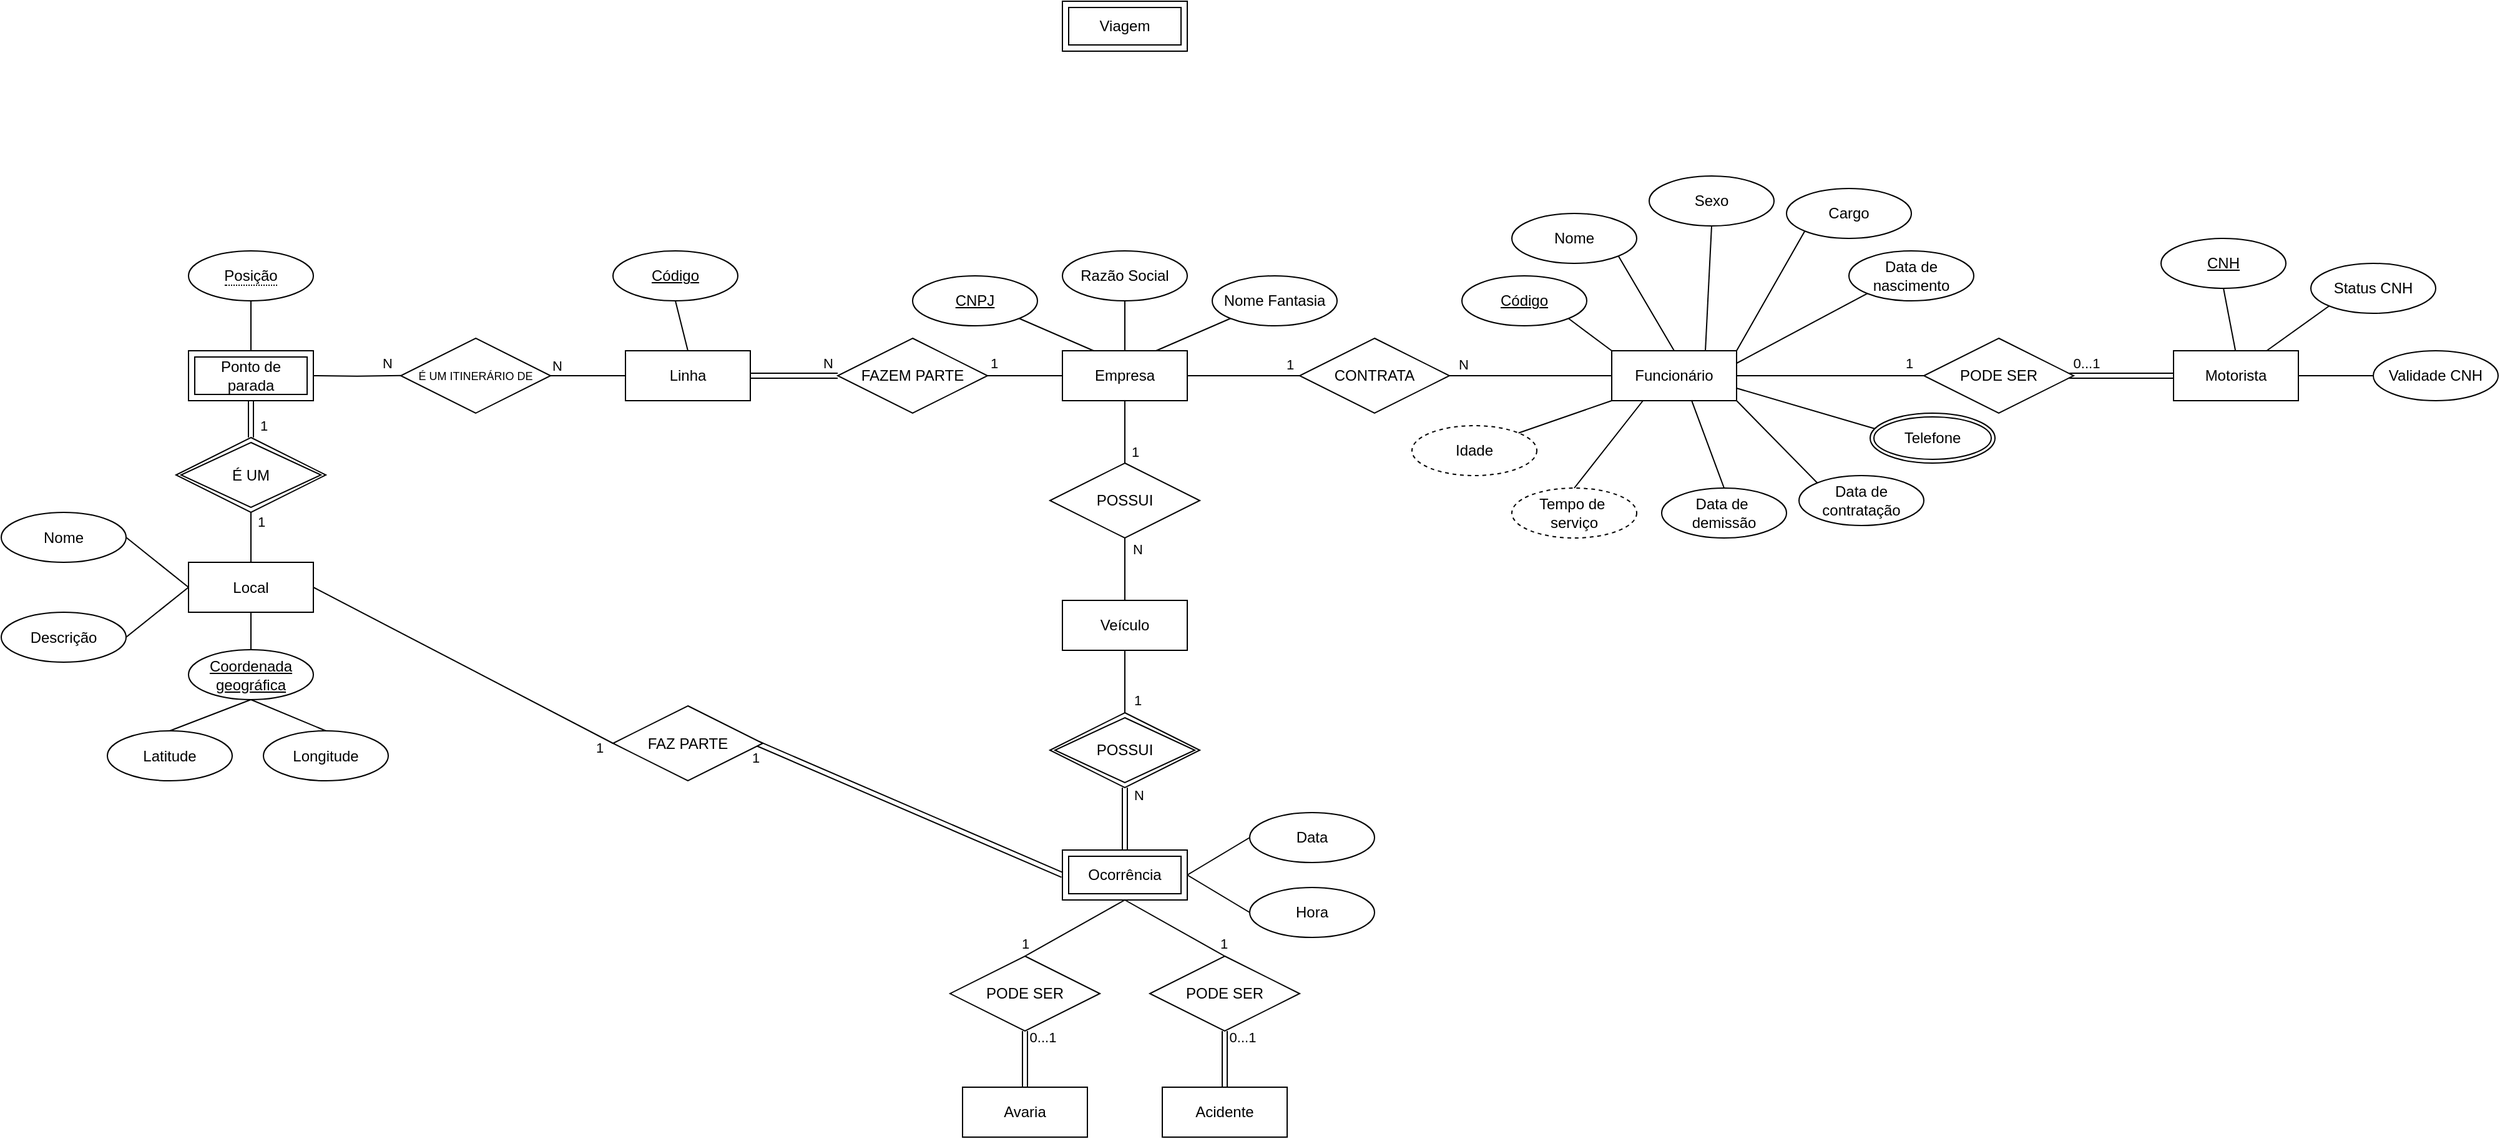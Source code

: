 <mxfile version="28.2.7">
  <diagram name="Página-1" id="z-ejrKA-Ldqi5EkzMe7N">
    <mxGraphModel dx="2123" dy="1864" grid="1" gridSize="10" guides="1" tooltips="1" connect="1" arrows="1" fold="1" page="1" pageScale="1" pageWidth="827" pageHeight="1169" math="0" shadow="0">
      <root>
        <mxCell id="0" />
        <mxCell id="1" parent="0" />
        <mxCell id="V5Fr79l8Gq5V4lvlE3Y7-20" style="rounded=0;orthogonalLoop=1;jettySize=auto;html=1;exitX=0.25;exitY=0;exitDx=0;exitDy=0;entryX=1;entryY=1;entryDx=0;entryDy=0;endArrow=none;endFill=0;" parent="1" source="V5Fr79l8Gq5V4lvlE3Y7-1" target="V5Fr79l8Gq5V4lvlE3Y7-17" edge="1">
          <mxGeometry relative="1" as="geometry" />
        </mxCell>
        <mxCell id="V5Fr79l8Gq5V4lvlE3Y7-21" style="edgeStyle=orthogonalEdgeStyle;rounded=0;orthogonalLoop=1;jettySize=auto;html=1;exitX=0.5;exitY=0;exitDx=0;exitDy=0;entryX=0.5;entryY=1;entryDx=0;entryDy=0;endArrow=none;endFill=0;" parent="1" source="V5Fr79l8Gq5V4lvlE3Y7-1" target="V5Fr79l8Gq5V4lvlE3Y7-18" edge="1">
          <mxGeometry relative="1" as="geometry" />
        </mxCell>
        <mxCell id="V5Fr79l8Gq5V4lvlE3Y7-22" style="rounded=0;orthogonalLoop=1;jettySize=auto;html=1;exitX=0.75;exitY=0;exitDx=0;exitDy=0;entryX=0;entryY=1;entryDx=0;entryDy=0;endArrow=none;endFill=0;" parent="1" source="V5Fr79l8Gq5V4lvlE3Y7-1" target="V5Fr79l8Gq5V4lvlE3Y7-19" edge="1">
          <mxGeometry relative="1" as="geometry" />
        </mxCell>
        <mxCell id="V5Fr79l8Gq5V4lvlE3Y7-66" style="edgeStyle=orthogonalEdgeStyle;rounded=0;orthogonalLoop=1;jettySize=auto;html=1;exitX=0.5;exitY=1;exitDx=0;exitDy=0;entryX=0.5;entryY=0;entryDx=0;entryDy=0;endArrow=none;endFill=0;" parent="1" source="V5Fr79l8Gq5V4lvlE3Y7-1" target="V5Fr79l8Gq5V4lvlE3Y7-65" edge="1">
          <mxGeometry relative="1" as="geometry" />
        </mxCell>
        <mxCell id="V5Fr79l8Gq5V4lvlE3Y7-68" value="1" style="edgeLabel;html=1;align=center;verticalAlign=middle;resizable=0;points=[];" parent="V5Fr79l8Gq5V4lvlE3Y7-66" vertex="1" connectable="0">
          <mxGeometry x="0.693" relative="1" as="geometry">
            <mxPoint x="8" y="-2" as="offset" />
          </mxGeometry>
        </mxCell>
        <mxCell id="V5Fr79l8Gq5V4lvlE3Y7-1" value="Empresa" style="whiteSpace=wrap;html=1;align=center;" parent="1" vertex="1">
          <mxGeometry x="180" y="100" width="100" height="40" as="geometry" />
        </mxCell>
        <mxCell id="V5Fr79l8Gq5V4lvlE3Y7-41" style="rounded=0;orthogonalLoop=1;jettySize=auto;html=1;exitX=0;exitY=0;exitDx=0;exitDy=0;entryX=1;entryY=1;entryDx=0;entryDy=0;endArrow=none;endFill=0;" parent="1" source="V5Fr79l8Gq5V4lvlE3Y7-2" target="V5Fr79l8Gq5V4lvlE3Y7-31" edge="1">
          <mxGeometry relative="1" as="geometry" />
        </mxCell>
        <mxCell id="V5Fr79l8Gq5V4lvlE3Y7-52" style="edgeStyle=orthogonalEdgeStyle;rounded=0;orthogonalLoop=1;jettySize=auto;html=1;exitX=1;exitY=0.5;exitDx=0;exitDy=0;entryX=0;entryY=0.5;entryDx=0;entryDy=0;endArrow=none;endFill=0;" parent="1" source="V5Fr79l8Gq5V4lvlE3Y7-2" target="V5Fr79l8Gq5V4lvlE3Y7-116" edge="1">
          <mxGeometry relative="1" as="geometry">
            <mxPoint x="866.6" y="120" as="targetPoint" />
            <Array as="points" />
          </mxGeometry>
        </mxCell>
        <mxCell id="V5Fr79l8Gq5V4lvlE3Y7-55" value="1" style="edgeLabel;html=1;align=center;verticalAlign=middle;resizable=0;points=[];" parent="V5Fr79l8Gq5V4lvlE3Y7-52" vertex="1" connectable="0">
          <mxGeometry x="0.76" y="-1" relative="1" as="geometry">
            <mxPoint x="6" y="-11" as="offset" />
          </mxGeometry>
        </mxCell>
        <mxCell id="V5Fr79l8Gq5V4lvlE3Y7-64" style="rounded=0;orthogonalLoop=1;jettySize=auto;html=1;exitX=1;exitY=0.75;exitDx=0;exitDy=0;entryX=0.035;entryY=0.309;entryDx=0;entryDy=0;endArrow=none;endFill=0;entryPerimeter=0;" parent="1" source="V5Fr79l8Gq5V4lvlE3Y7-2" target="V5Fr79l8Gq5V4lvlE3Y7-63" edge="1">
          <mxGeometry relative="1" as="geometry" />
        </mxCell>
        <mxCell id="V5Fr79l8Gq5V4lvlE3Y7-2" value="Funcionário" style="whiteSpace=wrap;html=1;align=center;" parent="1" vertex="1">
          <mxGeometry x="620" y="100" width="100" height="40" as="geometry" />
        </mxCell>
        <mxCell id="V5Fr79l8Gq5V4lvlE3Y7-3" value="Veículo" style="whiteSpace=wrap;html=1;align=center;" parent="1" vertex="1">
          <mxGeometry x="180" y="300" width="100" height="40" as="geometry" />
        </mxCell>
        <mxCell id="V5Fr79l8Gq5V4lvlE3Y7-4" value="Linha" style="whiteSpace=wrap;html=1;align=center;" parent="1" vertex="1">
          <mxGeometry x="-170" y="100" width="100" height="40" as="geometry" />
        </mxCell>
        <mxCell id="V5Fr79l8Gq5V4lvlE3Y7-5" value="Avaria" style="whiteSpace=wrap;html=1;align=center;" parent="1" vertex="1">
          <mxGeometry x="100" y="690" width="100" height="40" as="geometry" />
        </mxCell>
        <mxCell id="V5Fr79l8Gq5V4lvlE3Y7-112" style="rounded=0;orthogonalLoop=1;jettySize=auto;html=1;entryX=0.5;entryY=0;entryDx=0;entryDy=0;endArrow=none;endFill=0;exitX=0.5;exitY=1;exitDx=0;exitDy=0;" parent="1" source="z0Y2EbSfUYAgFqCNGjC1-13" target="V5Fr79l8Gq5V4lvlE3Y7-110" edge="1">
          <mxGeometry relative="1" as="geometry">
            <mxPoint x="-525" y="394.5" as="sourcePoint" />
          </mxGeometry>
        </mxCell>
        <mxCell id="z0Y2EbSfUYAgFqCNGjC1-18" style="rounded=0;orthogonalLoop=1;jettySize=auto;html=1;exitX=1;exitY=0.5;exitDx=0;exitDy=0;entryX=0;entryY=0.5;entryDx=0;entryDy=0;endArrow=none;endFill=0;" edge="1" parent="1" source="V5Fr79l8Gq5V4lvlE3Y7-8" target="z0Y2EbSfUYAgFqCNGjC1-17">
          <mxGeometry relative="1" as="geometry" />
        </mxCell>
        <mxCell id="z0Y2EbSfUYAgFqCNGjC1-20" value="1" style="edgeLabel;html=1;align=center;verticalAlign=middle;resizable=0;points=[];" vertex="1" connectable="0" parent="z0Y2EbSfUYAgFqCNGjC1-18">
          <mxGeometry x="0.925" relative="1" as="geometry">
            <mxPoint x="-2" y="8" as="offset" />
          </mxGeometry>
        </mxCell>
        <mxCell id="z0Y2EbSfUYAgFqCNGjC1-27" style="rounded=0;orthogonalLoop=1;jettySize=auto;html=1;exitX=0;exitY=0.5;exitDx=0;exitDy=0;entryX=1;entryY=0.5;entryDx=0;entryDy=0;endArrow=none;endFill=0;" edge="1" parent="1" source="V5Fr79l8Gq5V4lvlE3Y7-8" target="z0Y2EbSfUYAgFqCNGjC1-26">
          <mxGeometry relative="1" as="geometry" />
        </mxCell>
        <mxCell id="z0Y2EbSfUYAgFqCNGjC1-29" style="rounded=0;orthogonalLoop=1;jettySize=auto;html=1;exitX=0;exitY=0.5;exitDx=0;exitDy=0;entryX=1;entryY=0.5;entryDx=0;entryDy=0;endArrow=none;endFill=0;" edge="1" parent="1" source="V5Fr79l8Gq5V4lvlE3Y7-8" target="z0Y2EbSfUYAgFqCNGjC1-28">
          <mxGeometry relative="1" as="geometry" />
        </mxCell>
        <mxCell id="V5Fr79l8Gq5V4lvlE3Y7-8" value="Local" style="whiteSpace=wrap;html=1;align=center;" parent="1" vertex="1">
          <mxGeometry x="-520" y="269.5" width="100" height="40" as="geometry" />
        </mxCell>
        <mxCell id="V5Fr79l8Gq5V4lvlE3Y7-11" value="Viagem" style="shape=ext;margin=3;double=1;whiteSpace=wrap;html=1;align=center;" parent="1" vertex="1">
          <mxGeometry x="180" y="-180" width="100" height="40" as="geometry" />
        </mxCell>
        <mxCell id="z0Y2EbSfUYAgFqCNGjC1-5" style="rounded=0;orthogonalLoop=1;jettySize=auto;html=1;exitX=0.5;exitY=1;exitDx=0;exitDy=0;entryX=0.5;entryY=0;entryDx=0;entryDy=0;endArrow=none;endFill=0;" edge="1" parent="1" source="V5Fr79l8Gq5V4lvlE3Y7-13" target="z0Y2EbSfUYAgFqCNGjC1-3">
          <mxGeometry relative="1" as="geometry" />
        </mxCell>
        <mxCell id="z0Y2EbSfUYAgFqCNGjC1-19" style="rounded=0;orthogonalLoop=1;jettySize=auto;html=1;exitX=0;exitY=0.5;exitDx=0;exitDy=0;endArrow=none;endFill=0;shape=link;entryX=0.967;entryY=0.505;entryDx=0;entryDy=0;entryPerimeter=0;" edge="1" parent="1" source="V5Fr79l8Gq5V4lvlE3Y7-13" target="z0Y2EbSfUYAgFqCNGjC1-17">
          <mxGeometry relative="1" as="geometry" />
        </mxCell>
        <mxCell id="z0Y2EbSfUYAgFqCNGjC1-21" value="1" style="edgeLabel;html=1;align=center;verticalAlign=middle;resizable=0;points=[];" vertex="1" connectable="0" parent="z0Y2EbSfUYAgFqCNGjC1-19">
          <mxGeometry x="0.882" relative="1" as="geometry">
            <mxPoint x="-17" y="5" as="offset" />
          </mxGeometry>
        </mxCell>
        <mxCell id="z0Y2EbSfUYAgFqCNGjC1-24" style="rounded=0;orthogonalLoop=1;jettySize=auto;html=1;exitX=1;exitY=0.5;exitDx=0;exitDy=0;entryX=0;entryY=0.5;entryDx=0;entryDy=0;endArrow=none;endFill=0;" edge="1" parent="1" source="V5Fr79l8Gq5V4lvlE3Y7-13" target="z0Y2EbSfUYAgFqCNGjC1-23">
          <mxGeometry relative="1" as="geometry" />
        </mxCell>
        <mxCell id="z0Y2EbSfUYAgFqCNGjC1-25" style="rounded=0;orthogonalLoop=1;jettySize=auto;html=1;exitX=1;exitY=0.5;exitDx=0;exitDy=0;entryX=0;entryY=0.5;entryDx=0;entryDy=0;endArrow=none;endFill=0;" edge="1" parent="1" source="V5Fr79l8Gq5V4lvlE3Y7-13" target="z0Y2EbSfUYAgFqCNGjC1-22">
          <mxGeometry relative="1" as="geometry" />
        </mxCell>
        <mxCell id="V5Fr79l8Gq5V4lvlE3Y7-13" value="Ocorrência" style="shape=ext;margin=3;double=1;whiteSpace=wrap;html=1;align=center;" parent="1" vertex="1">
          <mxGeometry x="180" y="500" width="100" height="40" as="geometry" />
        </mxCell>
        <mxCell id="V5Fr79l8Gq5V4lvlE3Y7-14" value="Acidente" style="whiteSpace=wrap;html=1;align=center;" parent="1" vertex="1">
          <mxGeometry x="260" y="690" width="100" height="40" as="geometry" />
        </mxCell>
        <mxCell id="V5Fr79l8Gq5V4lvlE3Y7-17" value="CNPJ" style="ellipse;whiteSpace=wrap;html=1;align=center;fontStyle=4;" parent="1" vertex="1">
          <mxGeometry x="60" y="40" width="100" height="40" as="geometry" />
        </mxCell>
        <mxCell id="V5Fr79l8Gq5V4lvlE3Y7-18" value="Razão Social" style="ellipse;whiteSpace=wrap;html=1;align=center;" parent="1" vertex="1">
          <mxGeometry x="180" y="20" width="100" height="40" as="geometry" />
        </mxCell>
        <mxCell id="V5Fr79l8Gq5V4lvlE3Y7-19" value="Nome Fantasia" style="ellipse;whiteSpace=wrap;html=1;align=center;" parent="1" vertex="1">
          <mxGeometry x="300" y="40" width="100" height="40" as="geometry" />
        </mxCell>
        <mxCell id="V5Fr79l8Gq5V4lvlE3Y7-24" style="edgeStyle=orthogonalEdgeStyle;rounded=0;orthogonalLoop=1;jettySize=auto;html=1;exitX=1;exitY=0.5;exitDx=0;exitDy=0;entryX=0;entryY=0.5;entryDx=0;entryDy=0;endArrow=none;endFill=0;" parent="1" source="V5Fr79l8Gq5V4lvlE3Y7-23" target="V5Fr79l8Gq5V4lvlE3Y7-2" edge="1">
          <mxGeometry relative="1" as="geometry" />
        </mxCell>
        <mxCell id="V5Fr79l8Gq5V4lvlE3Y7-25" style="edgeStyle=orthogonalEdgeStyle;rounded=0;orthogonalLoop=1;jettySize=auto;html=1;exitX=0;exitY=0.5;exitDx=0;exitDy=0;entryX=1;entryY=0.5;entryDx=0;entryDy=0;endArrow=none;endFill=0;" parent="1" source="V5Fr79l8Gq5V4lvlE3Y7-23" target="V5Fr79l8Gq5V4lvlE3Y7-1" edge="1">
          <mxGeometry relative="1" as="geometry" />
        </mxCell>
        <mxCell id="V5Fr79l8Gq5V4lvlE3Y7-26" value="1" style="edgeLabel;html=1;align=center;verticalAlign=middle;resizable=0;points=[];" parent="V5Fr79l8Gq5V4lvlE3Y7-25" vertex="1" connectable="0">
          <mxGeometry x="0.86" y="1" relative="1" as="geometry">
            <mxPoint x="75" y="-10" as="offset" />
          </mxGeometry>
        </mxCell>
        <mxCell id="V5Fr79l8Gq5V4lvlE3Y7-30" value="N" style="edgeLabel;html=1;align=center;verticalAlign=middle;resizable=0;points=[];" parent="V5Fr79l8Gq5V4lvlE3Y7-25" vertex="1" connectable="0">
          <mxGeometry x="0.86" y="1" relative="1" as="geometry">
            <mxPoint x="214" y="-10" as="offset" />
          </mxGeometry>
        </mxCell>
        <mxCell id="V5Fr79l8Gq5V4lvlE3Y7-23" value="CONTRATA" style="shape=rhombus;perimeter=rhombusPerimeter;whiteSpace=wrap;html=1;align=center;" parent="1" vertex="1">
          <mxGeometry x="370" y="90" width="120" height="60" as="geometry" />
        </mxCell>
        <mxCell id="V5Fr79l8Gq5V4lvlE3Y7-31" value="Código" style="ellipse;whiteSpace=wrap;html=1;align=center;fontStyle=4;" parent="1" vertex="1">
          <mxGeometry x="500" y="40" width="100" height="40" as="geometry" />
        </mxCell>
        <mxCell id="V5Fr79l8Gq5V4lvlE3Y7-33" value="Nome" style="ellipse;whiteSpace=wrap;html=1;align=center;" parent="1" vertex="1">
          <mxGeometry x="540" y="-10" width="100" height="40" as="geometry" />
        </mxCell>
        <mxCell id="V5Fr79l8Gq5V4lvlE3Y7-34" value="Data de nascimento" style="ellipse;whiteSpace=wrap;html=1;align=center;" parent="1" vertex="1">
          <mxGeometry x="810" y="20" width="100" height="40" as="geometry" />
        </mxCell>
        <mxCell id="V5Fr79l8Gq5V4lvlE3Y7-35" value="Data de contratação" style="ellipse;whiteSpace=wrap;html=1;align=center;" parent="1" vertex="1">
          <mxGeometry x="770" y="200" width="100" height="40" as="geometry" />
        </mxCell>
        <mxCell id="V5Fr79l8Gq5V4lvlE3Y7-36" value="&lt;div&gt;Data de&amp;nbsp;&lt;/div&gt;&lt;div&gt;demissão&lt;/div&gt;" style="ellipse;whiteSpace=wrap;html=1;align=center;" parent="1" vertex="1">
          <mxGeometry x="660" y="210" width="100" height="40" as="geometry" />
        </mxCell>
        <mxCell id="V5Fr79l8Gq5V4lvlE3Y7-37" value="Idade" style="ellipse;whiteSpace=wrap;html=1;align=center;dashed=1;" parent="1" vertex="1">
          <mxGeometry x="460" y="160" width="100" height="40" as="geometry" />
        </mxCell>
        <mxCell id="V5Fr79l8Gq5V4lvlE3Y7-38" value="&lt;div&gt;Tempo de&amp;nbsp;&lt;/div&gt;&lt;div&gt;serviço&lt;/div&gt;" style="ellipse;whiteSpace=wrap;html=1;align=center;dashed=1;" parent="1" vertex="1">
          <mxGeometry x="540" y="210" width="100" height="40" as="geometry" />
        </mxCell>
        <mxCell id="V5Fr79l8Gq5V4lvlE3Y7-39" value="Sexo" style="ellipse;whiteSpace=wrap;html=1;align=center;" parent="1" vertex="1">
          <mxGeometry x="650" y="-40" width="100" height="40" as="geometry" />
        </mxCell>
        <mxCell id="V5Fr79l8Gq5V4lvlE3Y7-40" value="Cargo" style="ellipse;whiteSpace=wrap;html=1;align=center;" parent="1" vertex="1">
          <mxGeometry x="760" y="-30" width="100" height="40" as="geometry" />
        </mxCell>
        <mxCell id="V5Fr79l8Gq5V4lvlE3Y7-42" style="rounded=0;orthogonalLoop=1;jettySize=auto;html=1;exitX=0.5;exitY=0;exitDx=0;exitDy=0;entryX=1;entryY=1;entryDx=0;entryDy=0;endArrow=none;endFill=0;" parent="1" source="V5Fr79l8Gq5V4lvlE3Y7-2" target="V5Fr79l8Gq5V4lvlE3Y7-33" edge="1">
          <mxGeometry relative="1" as="geometry">
            <mxPoint x="655" y="110" as="sourcePoint" />
            <mxPoint x="595" y="54" as="targetPoint" />
          </mxGeometry>
        </mxCell>
        <mxCell id="V5Fr79l8Gq5V4lvlE3Y7-43" style="rounded=0;orthogonalLoop=1;jettySize=auto;html=1;exitX=0.75;exitY=0;exitDx=0;exitDy=0;entryX=0.5;entryY=1;entryDx=0;entryDy=0;endArrow=none;endFill=0;" parent="1" source="V5Fr79l8Gq5V4lvlE3Y7-2" target="V5Fr79l8Gq5V4lvlE3Y7-39" edge="1">
          <mxGeometry relative="1" as="geometry">
            <mxPoint x="680" y="110" as="sourcePoint" />
            <mxPoint x="660" y="30" as="targetPoint" />
          </mxGeometry>
        </mxCell>
        <mxCell id="V5Fr79l8Gq5V4lvlE3Y7-44" style="rounded=0;orthogonalLoop=1;jettySize=auto;html=1;exitX=1;exitY=0;exitDx=0;exitDy=0;entryX=0;entryY=1;entryDx=0;entryDy=0;endArrow=none;endFill=0;" parent="1" source="V5Fr79l8Gq5V4lvlE3Y7-2" target="V5Fr79l8Gq5V4lvlE3Y7-40" edge="1">
          <mxGeometry relative="1" as="geometry">
            <mxPoint x="695" y="110" as="sourcePoint" />
            <mxPoint x="735" y="44" as="targetPoint" />
          </mxGeometry>
        </mxCell>
        <mxCell id="V5Fr79l8Gq5V4lvlE3Y7-45" style="rounded=0;orthogonalLoop=1;jettySize=auto;html=1;exitX=1;exitY=0.25;exitDx=0;exitDy=0;entryX=0;entryY=1;entryDx=0;entryDy=0;endArrow=none;endFill=0;" parent="1" source="V5Fr79l8Gq5V4lvlE3Y7-2" target="V5Fr79l8Gq5V4lvlE3Y7-34" edge="1">
          <mxGeometry relative="1" as="geometry">
            <mxPoint x="730" y="110" as="sourcePoint" />
            <mxPoint x="790" y="70" as="targetPoint" />
          </mxGeometry>
        </mxCell>
        <mxCell id="V5Fr79l8Gq5V4lvlE3Y7-46" style="rounded=0;orthogonalLoop=1;jettySize=auto;html=1;exitX=1;exitY=1;exitDx=0;exitDy=0;entryX=0;entryY=0;entryDx=0;entryDy=0;endArrow=none;endFill=0;" parent="1" source="V5Fr79l8Gq5V4lvlE3Y7-2" target="V5Fr79l8Gq5V4lvlE3Y7-35" edge="1">
          <mxGeometry relative="1" as="geometry">
            <mxPoint x="730" y="130" as="sourcePoint" />
            <mxPoint x="790" y="120" as="targetPoint" />
          </mxGeometry>
        </mxCell>
        <mxCell id="V5Fr79l8Gq5V4lvlE3Y7-47" style="rounded=0;orthogonalLoop=1;jettySize=auto;html=1;exitX=0.639;exitY=0.99;exitDx=0;exitDy=0;entryX=0.5;entryY=0;entryDx=0;entryDy=0;endArrow=none;endFill=0;exitPerimeter=0;" parent="1" source="V5Fr79l8Gq5V4lvlE3Y7-2" target="V5Fr79l8Gq5V4lvlE3Y7-36" edge="1">
          <mxGeometry relative="1" as="geometry">
            <mxPoint x="730" y="140" as="sourcePoint" />
            <mxPoint x="790" y="170" as="targetPoint" />
          </mxGeometry>
        </mxCell>
        <mxCell id="V5Fr79l8Gq5V4lvlE3Y7-48" style="rounded=0;orthogonalLoop=1;jettySize=auto;html=1;exitX=0.25;exitY=1;exitDx=0;exitDy=0;entryX=0.5;entryY=0;entryDx=0;entryDy=0;endArrow=none;endFill=0;" parent="1" source="V5Fr79l8Gq5V4lvlE3Y7-2" target="V5Fr79l8Gq5V4lvlE3Y7-38" edge="1">
          <mxGeometry relative="1" as="geometry">
            <mxPoint x="730" y="150" as="sourcePoint" />
            <mxPoint x="790" y="200" as="targetPoint" />
          </mxGeometry>
        </mxCell>
        <mxCell id="V5Fr79l8Gq5V4lvlE3Y7-49" style="rounded=0;orthogonalLoop=1;jettySize=auto;html=1;exitX=0;exitY=1;exitDx=0;exitDy=0;entryX=1;entryY=0;entryDx=0;entryDy=0;endArrow=none;endFill=0;" parent="1" source="V5Fr79l8Gq5V4lvlE3Y7-2" target="V5Fr79l8Gq5V4lvlE3Y7-37" edge="1">
          <mxGeometry relative="1" as="geometry">
            <mxPoint x="705" y="150" as="sourcePoint" />
            <mxPoint x="680" y="210" as="targetPoint" />
          </mxGeometry>
        </mxCell>
        <mxCell id="V5Fr79l8Gq5V4lvlE3Y7-60" style="rounded=0;orthogonalLoop=1;jettySize=auto;html=1;exitX=0.5;exitY=0;exitDx=0;exitDy=0;entryX=0.5;entryY=1;entryDx=0;entryDy=0;endArrow=none;endFill=0;" parent="1" target="V5Fr79l8Gq5V4lvlE3Y7-59" edge="1">
          <mxGeometry relative="1" as="geometry">
            <mxPoint x="1119.6" y="100" as="sourcePoint" />
          </mxGeometry>
        </mxCell>
        <mxCell id="V5Fr79l8Gq5V4lvlE3Y7-53" style="edgeStyle=orthogonalEdgeStyle;rounded=0;orthogonalLoop=1;jettySize=auto;html=1;exitX=1;exitY=0.5;exitDx=0;exitDy=0;entryX=0;entryY=0.5;entryDx=0;entryDy=0;endArrow=none;endFill=0;shape=link;" parent="1" edge="1">
          <mxGeometry relative="1" as="geometry">
            <mxPoint x="986.6" y="120" as="sourcePoint" />
            <mxPoint x="1069.6" y="120" as="targetPoint" />
          </mxGeometry>
        </mxCell>
        <mxCell id="V5Fr79l8Gq5V4lvlE3Y7-54" value="0...1" style="edgeLabel;html=1;align=center;verticalAlign=middle;resizable=0;points=[];" parent="V5Fr79l8Gq5V4lvlE3Y7-53" vertex="1" connectable="0">
          <mxGeometry x="-0.783" y="-5" relative="1" as="geometry">
            <mxPoint x="4" y="-15" as="offset" />
          </mxGeometry>
        </mxCell>
        <mxCell id="V5Fr79l8Gq5V4lvlE3Y7-57" value="Status CNH" style="ellipse;whiteSpace=wrap;html=1;align=center;" parent="1" vertex="1">
          <mxGeometry x="1180" y="30" width="100" height="40" as="geometry" />
        </mxCell>
        <mxCell id="V5Fr79l8Gq5V4lvlE3Y7-58" value="Validade CNH" style="ellipse;whiteSpace=wrap;html=1;align=center;" parent="1" vertex="1">
          <mxGeometry x="1230" y="100" width="100" height="40" as="geometry" />
        </mxCell>
        <mxCell id="V5Fr79l8Gq5V4lvlE3Y7-59" value="&lt;u&gt;CNH&lt;/u&gt;" style="ellipse;whiteSpace=wrap;html=1;align=center;" parent="1" vertex="1">
          <mxGeometry x="1060" y="10" width="100" height="40" as="geometry" />
        </mxCell>
        <mxCell id="V5Fr79l8Gq5V4lvlE3Y7-61" style="rounded=0;orthogonalLoop=1;jettySize=auto;html=1;exitX=0.75;exitY=0;exitDx=0;exitDy=0;entryX=0;entryY=1;entryDx=0;entryDy=0;endArrow=none;endFill=0;" parent="1" target="V5Fr79l8Gq5V4lvlE3Y7-57" edge="1">
          <mxGeometry relative="1" as="geometry">
            <mxPoint x="1144.6" y="100" as="sourcePoint" />
            <mxPoint x="1120" y="60" as="targetPoint" />
          </mxGeometry>
        </mxCell>
        <mxCell id="V5Fr79l8Gq5V4lvlE3Y7-62" style="rounded=0;orthogonalLoop=1;jettySize=auto;html=1;exitX=1;exitY=0.5;exitDx=0;exitDy=0;entryX=0;entryY=0.5;entryDx=0;entryDy=0;endArrow=none;endFill=0;" parent="1" target="V5Fr79l8Gq5V4lvlE3Y7-58" edge="1">
          <mxGeometry relative="1" as="geometry">
            <mxPoint x="1169.6" y="120" as="sourcePoint" />
            <mxPoint x="1205" y="74" as="targetPoint" />
          </mxGeometry>
        </mxCell>
        <mxCell id="V5Fr79l8Gq5V4lvlE3Y7-63" value="Telefone" style="ellipse;shape=doubleEllipse;margin=3;whiteSpace=wrap;html=1;align=center;" parent="1" vertex="1">
          <mxGeometry x="827" y="150" width="100" height="40" as="geometry" />
        </mxCell>
        <mxCell id="V5Fr79l8Gq5V4lvlE3Y7-65" value="POSSUI" style="shape=rhombus;perimeter=rhombusPerimeter;whiteSpace=wrap;html=1;align=center;" parent="1" vertex="1">
          <mxGeometry x="170" y="190" width="120" height="60" as="geometry" />
        </mxCell>
        <mxCell id="V5Fr79l8Gq5V4lvlE3Y7-67" style="edgeStyle=orthogonalEdgeStyle;rounded=0;orthogonalLoop=1;jettySize=auto;html=1;exitX=0.5;exitY=1;exitDx=0;exitDy=0;entryX=0.5;entryY=0;entryDx=0;entryDy=0;endArrow=none;endFill=0;" parent="1" source="V5Fr79l8Gq5V4lvlE3Y7-65" target="V5Fr79l8Gq5V4lvlE3Y7-3" edge="1">
          <mxGeometry relative="1" as="geometry">
            <mxPoint x="240" y="150" as="sourcePoint" />
            <mxPoint x="240" y="200" as="targetPoint" />
          </mxGeometry>
        </mxCell>
        <mxCell id="V5Fr79l8Gq5V4lvlE3Y7-69" value="N" style="edgeLabel;html=1;align=center;verticalAlign=middle;resizable=0;points=[];" parent="V5Fr79l8Gq5V4lvlE3Y7-67" vertex="1" connectable="0">
          <mxGeometry x="-0.653" relative="1" as="geometry">
            <mxPoint x="10" as="offset" />
          </mxGeometry>
        </mxCell>
        <mxCell id="V5Fr79l8Gq5V4lvlE3Y7-70" value="FAZEM PARTE" style="shape=rhombus;perimeter=rhombusPerimeter;whiteSpace=wrap;html=1;align=center;" parent="1" vertex="1">
          <mxGeometry y="90" width="120" height="60" as="geometry" />
        </mxCell>
        <mxCell id="V5Fr79l8Gq5V4lvlE3Y7-72" style="edgeStyle=orthogonalEdgeStyle;rounded=0;orthogonalLoop=1;jettySize=auto;html=1;exitX=0;exitY=0.5;exitDx=0;exitDy=0;entryX=1;entryY=0.5;entryDx=0;entryDy=0;endArrow=none;endFill=0;" parent="1" source="V5Fr79l8Gq5V4lvlE3Y7-1" target="V5Fr79l8Gq5V4lvlE3Y7-70" edge="1">
          <mxGeometry relative="1" as="geometry">
            <mxPoint x="240" y="150" as="sourcePoint" />
            <mxPoint x="240" y="200" as="targetPoint" />
          </mxGeometry>
        </mxCell>
        <mxCell id="V5Fr79l8Gq5V4lvlE3Y7-73" value="1" style="edgeLabel;html=1;align=center;verticalAlign=middle;resizable=0;points=[];" parent="V5Fr79l8Gq5V4lvlE3Y7-72" vertex="1" connectable="0">
          <mxGeometry x="0.693" relative="1" as="geometry">
            <mxPoint x="-4" y="-10" as="offset" />
          </mxGeometry>
        </mxCell>
        <mxCell id="V5Fr79l8Gq5V4lvlE3Y7-74" style="edgeStyle=orthogonalEdgeStyle;rounded=0;orthogonalLoop=1;jettySize=auto;html=1;exitX=0;exitY=0.5;exitDx=0;exitDy=0;entryX=1;entryY=0.5;entryDx=0;entryDy=0;endArrow=none;endFill=0;shape=link;" parent="1" source="V5Fr79l8Gq5V4lvlE3Y7-70" target="V5Fr79l8Gq5V4lvlE3Y7-4" edge="1">
          <mxGeometry relative="1" as="geometry">
            <mxPoint x="240" y="260" as="sourcePoint" />
            <mxPoint x="240" y="310" as="targetPoint" />
          </mxGeometry>
        </mxCell>
        <mxCell id="V5Fr79l8Gq5V4lvlE3Y7-75" value="N" style="edgeLabel;html=1;align=center;verticalAlign=middle;resizable=0;points=[];" parent="V5Fr79l8Gq5V4lvlE3Y7-74" vertex="1" connectable="0">
          <mxGeometry x="-0.653" relative="1" as="geometry">
            <mxPoint x="4" y="-10" as="offset" />
          </mxGeometry>
        </mxCell>
        <mxCell id="V5Fr79l8Gq5V4lvlE3Y7-76" value="Código" style="ellipse;whiteSpace=wrap;html=1;align=center;fontStyle=4;" parent="1" vertex="1">
          <mxGeometry x="-180" y="20" width="100" height="40" as="geometry" />
        </mxCell>
        <mxCell id="V5Fr79l8Gq5V4lvlE3Y7-77" style="rounded=0;orthogonalLoop=1;jettySize=auto;html=1;exitX=0.5;exitY=0;exitDx=0;exitDy=0;entryX=0.5;entryY=1;entryDx=0;entryDy=0;endArrow=none;endFill=0;" parent="1" source="V5Fr79l8Gq5V4lvlE3Y7-4" target="V5Fr79l8Gq5V4lvlE3Y7-76" edge="1">
          <mxGeometry relative="1" as="geometry">
            <mxPoint x="-190" y="126" as="sourcePoint" />
            <mxPoint x="-250" y="100" as="targetPoint" />
          </mxGeometry>
        </mxCell>
        <mxCell id="V5Fr79l8Gq5V4lvlE3Y7-78" value="É UM ITINERÁRIO DE" style="shape=rhombus;perimeter=rhombusPerimeter;align=center;verticalAlign=middle;labelPosition=center;verticalLabelPosition=middle;spacing=0;fontSize=9;" parent="1" vertex="1">
          <mxGeometry x="-350" y="90" width="120" height="60" as="geometry" />
        </mxCell>
        <mxCell id="V5Fr79l8Gq5V4lvlE3Y7-88" style="edgeStyle=orthogonalEdgeStyle;rounded=0;orthogonalLoop=1;jettySize=auto;html=1;exitX=0;exitY=0.5;exitDx=0;exitDy=0;endArrow=none;endFill=0;entryX=1;entryY=0.5;entryDx=0;entryDy=0;" parent="1" target="V5Fr79l8Gq5V4lvlE3Y7-100" edge="1">
          <mxGeometry relative="1" as="geometry">
            <mxPoint x="-350" y="119.87" as="sourcePoint" />
            <mxPoint x="-420" y="120.0" as="targetPoint" />
            <Array as="points" />
          </mxGeometry>
        </mxCell>
        <mxCell id="V5Fr79l8Gq5V4lvlE3Y7-89" value="N" style="edgeLabel;html=1;align=center;verticalAlign=middle;resizable=0;points=[];" parent="V5Fr79l8Gq5V4lvlE3Y7-88" vertex="1" connectable="0">
          <mxGeometry x="0.693" relative="1" as="geometry">
            <mxPoint x="48" y="-10" as="offset" />
          </mxGeometry>
        </mxCell>
        <mxCell id="V5Fr79l8Gq5V4lvlE3Y7-108" value="" style="edgeStyle=orthogonalEdgeStyle;rounded=0;orthogonalLoop=1;jettySize=auto;html=1;endArrow=none;endFill=0;exitX=0.5;exitY=0;exitDx=0;exitDy=0;entryX=0.5;entryY=1;entryDx=0;entryDy=0;" parent="1" source="V5Fr79l8Gq5V4lvlE3Y7-100" target="V5Fr79l8Gq5V4lvlE3Y7-107" edge="1">
          <mxGeometry relative="1" as="geometry" />
        </mxCell>
        <mxCell id="V5Fr79l8Gq5V4lvlE3Y7-100" value="Ponto de parada" style="shape=ext;margin=3;double=1;whiteSpace=wrap;html=1;align=center;" parent="1" vertex="1">
          <mxGeometry x="-520" y="100" width="100" height="40" as="geometry" />
        </mxCell>
        <mxCell id="V5Fr79l8Gq5V4lvlE3Y7-103" style="edgeStyle=orthogonalEdgeStyle;rounded=0;orthogonalLoop=1;jettySize=auto;html=1;exitX=0.5;exitY=1;exitDx=0;exitDy=0;entryX=0.5;entryY=0;entryDx=0;entryDy=0;endArrow=none;endFill=0;" parent="1" source="V5Fr79l8Gq5V4lvlE3Y7-102" target="V5Fr79l8Gq5V4lvlE3Y7-8" edge="1">
          <mxGeometry relative="1" as="geometry" />
        </mxCell>
        <mxCell id="V5Fr79l8Gq5V4lvlE3Y7-106" value="1" style="edgeLabel;html=1;align=center;verticalAlign=middle;resizable=0;points=[];" parent="V5Fr79l8Gq5V4lvlE3Y7-103" vertex="1" connectable="0">
          <mxGeometry x="-0.52" y="-1" relative="1" as="geometry">
            <mxPoint x="9" y="-1" as="offset" />
          </mxGeometry>
        </mxCell>
        <mxCell id="V5Fr79l8Gq5V4lvlE3Y7-104" style="edgeStyle=orthogonalEdgeStyle;rounded=0;orthogonalLoop=1;jettySize=auto;html=1;exitX=0.5;exitY=0;exitDx=0;exitDy=0;entryX=0.5;entryY=1;entryDx=0;entryDy=0;endArrow=none;endFill=0;shape=link;" parent="1" source="V5Fr79l8Gq5V4lvlE3Y7-102" target="V5Fr79l8Gq5V4lvlE3Y7-100" edge="1">
          <mxGeometry relative="1" as="geometry" />
        </mxCell>
        <mxCell id="V5Fr79l8Gq5V4lvlE3Y7-105" value="1" style="edgeLabel;html=1;align=center;verticalAlign=middle;resizable=0;points=[];" parent="V5Fr79l8Gq5V4lvlE3Y7-104" vertex="1" connectable="0">
          <mxGeometry x="-0.605" relative="1" as="geometry">
            <mxPoint x="8" y="73" as="offset" />
          </mxGeometry>
        </mxCell>
        <mxCell id="z0Y2EbSfUYAgFqCNGjC1-16" value="1" style="edgeLabel;html=1;align=center;verticalAlign=middle;resizable=0;points=[];" vertex="1" connectable="0" parent="V5Fr79l8Gq5V4lvlE3Y7-104">
          <mxGeometry x="-0.139" y="4" relative="1" as="geometry">
            <mxPoint x="14" y="3" as="offset" />
          </mxGeometry>
        </mxCell>
        <mxCell id="V5Fr79l8Gq5V4lvlE3Y7-102" value="É UM" style="shape=rhombus;double=1;perimeter=rhombusPerimeter;whiteSpace=wrap;html=1;align=center;" parent="1" vertex="1">
          <mxGeometry x="-530" y="169.5" width="120" height="60" as="geometry" />
        </mxCell>
        <mxCell id="V5Fr79l8Gq5V4lvlE3Y7-107" value="&lt;span style=&quot;border-bottom: 1px dotted;&quot;&gt;Posição&lt;/span&gt;" style="ellipse;whiteSpace=wrap;html=1;align=center;" parent="1" vertex="1">
          <mxGeometry x="-520" y="20" width="100" height="40" as="geometry" />
        </mxCell>
        <mxCell id="V5Fr79l8Gq5V4lvlE3Y7-110" value="&lt;span&gt;Latitude&lt;/span&gt;" style="ellipse;whiteSpace=wrap;html=1;align=center;fontStyle=0" parent="1" vertex="1">
          <mxGeometry x="-585" y="404.5" width="100" height="40" as="geometry" />
        </mxCell>
        <mxCell id="V5Fr79l8Gq5V4lvlE3Y7-111" value="&lt;span&gt;Longitude&lt;/span&gt;" style="ellipse;whiteSpace=wrap;html=1;align=center;fontStyle=0" parent="1" vertex="1">
          <mxGeometry x="-460" y="404.5" width="100" height="40" as="geometry" />
        </mxCell>
        <mxCell id="V5Fr79l8Gq5V4lvlE3Y7-113" style="rounded=0;orthogonalLoop=1;jettySize=auto;html=1;entryX=0.5;entryY=0;entryDx=0;entryDy=0;endArrow=none;endFill=0;exitX=0.5;exitY=1;exitDx=0;exitDy=0;" parent="1" source="z0Y2EbSfUYAgFqCNGjC1-13" target="V5Fr79l8Gq5V4lvlE3Y7-111" edge="1">
          <mxGeometry relative="1" as="geometry">
            <mxPoint x="-405" y="394.5" as="sourcePoint" />
            <mxPoint x="-525" y="494.5" as="targetPoint" />
          </mxGeometry>
        </mxCell>
        <mxCell id="V5Fr79l8Gq5V4lvlE3Y7-115" value="Motorista" style="whiteSpace=wrap;html=1;align=center;" parent="1" vertex="1">
          <mxGeometry x="1070" y="100" width="100" height="40" as="geometry" />
        </mxCell>
        <mxCell id="V5Fr79l8Gq5V4lvlE3Y7-116" value="PODE SER" style="shape=rhombus;perimeter=rhombusPerimeter;whiteSpace=wrap;html=1;align=center;" parent="1" vertex="1">
          <mxGeometry x="870" y="90" width="120" height="60" as="geometry" />
        </mxCell>
        <mxCell id="V5Fr79l8Gq5V4lvlE3Y7-119" style="edgeStyle=orthogonalEdgeStyle;rounded=0;orthogonalLoop=1;jettySize=auto;html=1;exitX=0.5;exitY=0;exitDx=0;exitDy=0;entryX=0.5;entryY=1;entryDx=0;entryDy=0;endArrow=none;endFill=0;" parent="1" source="V5Fr79l8Gq5V4lvlE3Y7-123" target="V5Fr79l8Gq5V4lvlE3Y7-3" edge="1">
          <mxGeometry relative="1" as="geometry">
            <mxPoint x="230" y="390" as="sourcePoint" />
          </mxGeometry>
        </mxCell>
        <mxCell id="V5Fr79l8Gq5V4lvlE3Y7-122" value="1" style="edgeLabel;html=1;align=center;verticalAlign=middle;resizable=0;points=[];" parent="V5Fr79l8Gq5V4lvlE3Y7-119" vertex="1" connectable="0">
          <mxGeometry x="-0.714" y="-1" relative="1" as="geometry">
            <mxPoint x="9" y="-3" as="offset" />
          </mxGeometry>
        </mxCell>
        <mxCell id="V5Fr79l8Gq5V4lvlE3Y7-120" style="edgeStyle=orthogonalEdgeStyle;rounded=0;orthogonalLoop=1;jettySize=auto;html=1;exitX=0.5;exitY=0;exitDx=0;exitDy=0;entryX=0.5;entryY=1;entryDx=0;entryDy=0;endArrow=none;endFill=0;shape=link;" parent="1" source="V5Fr79l8Gq5V4lvlE3Y7-13" target="V5Fr79l8Gq5V4lvlE3Y7-123" edge="1">
          <mxGeometry relative="1" as="geometry">
            <mxPoint x="230" y="500" as="sourcePoint" />
            <mxPoint x="230" y="450" as="targetPoint" />
          </mxGeometry>
        </mxCell>
        <mxCell id="V5Fr79l8Gq5V4lvlE3Y7-124" value="N" style="edgeLabel;html=1;align=center;verticalAlign=middle;resizable=0;points=[];" parent="V5Fr79l8Gq5V4lvlE3Y7-120" vertex="1" connectable="0">
          <mxGeometry x="0.704" y="-1" relative="1" as="geometry">
            <mxPoint x="10" y="-2" as="offset" />
          </mxGeometry>
        </mxCell>
        <mxCell id="V5Fr79l8Gq5V4lvlE3Y7-123" value="POSSUI" style="shape=rhombus;double=1;perimeter=rhombusPerimeter;whiteSpace=wrap;html=1;align=center;" parent="1" vertex="1">
          <mxGeometry x="170" y="390" width="120" height="60" as="geometry" />
        </mxCell>
        <mxCell id="V5Fr79l8Gq5V4lvlE3Y7-129" style="edgeStyle=orthogonalEdgeStyle;rounded=0;orthogonalLoop=1;jettySize=auto;html=1;exitX=1;exitY=0.5;exitDx=0;exitDy=0;entryX=0;entryY=0.5;entryDx=0;entryDy=0;endArrow=none;endFill=0;" parent="1" source="V5Fr79l8Gq5V4lvlE3Y7-78" target="V5Fr79l8Gq5V4lvlE3Y7-4" edge="1">
          <mxGeometry relative="1" as="geometry">
            <mxPoint x="-230" y="120" as="sourcePoint" />
            <mxPoint x="-330" y="130" as="targetPoint" />
          </mxGeometry>
        </mxCell>
        <mxCell id="V5Fr79l8Gq5V4lvlE3Y7-131" value="N" style="edgeLabel;html=1;align=center;verticalAlign=middle;resizable=0;points=[];" parent="V5Fr79l8Gq5V4lvlE3Y7-129" vertex="1" connectable="0">
          <mxGeometry x="-0.683" y="-1" relative="1" as="geometry">
            <mxPoint x="-5" y="-9" as="offset" />
          </mxGeometry>
        </mxCell>
        <mxCell id="z0Y2EbSfUYAgFqCNGjC1-3" value="PODE SER" style="shape=rhombus;perimeter=rhombusPerimeter;whiteSpace=wrap;html=1;align=center;" vertex="1" parent="1">
          <mxGeometry x="90" y="585" width="120" height="60" as="geometry" />
        </mxCell>
        <mxCell id="z0Y2EbSfUYAgFqCNGjC1-4" value="PODE SER" style="shape=rhombus;perimeter=rhombusPerimeter;whiteSpace=wrap;html=1;align=center;" vertex="1" parent="1">
          <mxGeometry x="250" y="585" width="120" height="60" as="geometry" />
        </mxCell>
        <mxCell id="z0Y2EbSfUYAgFqCNGjC1-6" style="rounded=0;orthogonalLoop=1;jettySize=auto;html=1;exitX=0.5;exitY=1;exitDx=0;exitDy=0;entryX=0.5;entryY=0;entryDx=0;entryDy=0;endArrow=none;endFill=0;" edge="1" parent="1" source="V5Fr79l8Gq5V4lvlE3Y7-13" target="z0Y2EbSfUYAgFqCNGjC1-4">
          <mxGeometry relative="1" as="geometry">
            <mxPoint x="240" y="550" as="sourcePoint" />
            <mxPoint x="160" y="595" as="targetPoint" />
          </mxGeometry>
        </mxCell>
        <mxCell id="z0Y2EbSfUYAgFqCNGjC1-9" value="1" style="edgeLabel;html=1;align=center;verticalAlign=middle;resizable=0;points=[];" vertex="1" connectable="0" parent="z0Y2EbSfUYAgFqCNGjC1-6">
          <mxGeometry x="0.538" y="1" relative="1" as="geometry">
            <mxPoint x="17" y="1" as="offset" />
          </mxGeometry>
        </mxCell>
        <mxCell id="z0Y2EbSfUYAgFqCNGjC1-10" value="1" style="edgeLabel;html=1;align=center;verticalAlign=middle;resizable=0;points=[];" vertex="1" connectable="0" parent="z0Y2EbSfUYAgFqCNGjC1-6">
          <mxGeometry x="0.538" y="1" relative="1" as="geometry">
            <mxPoint x="-142" y="1" as="offset" />
          </mxGeometry>
        </mxCell>
        <mxCell id="z0Y2EbSfUYAgFqCNGjC1-7" style="rounded=0;orthogonalLoop=1;jettySize=auto;html=1;exitX=0.5;exitY=1;exitDx=0;exitDy=0;entryX=0.5;entryY=0;entryDx=0;entryDy=0;endArrow=none;endFill=0;shape=link;" edge="1" parent="1" source="z0Y2EbSfUYAgFqCNGjC1-3" target="V5Fr79l8Gq5V4lvlE3Y7-5">
          <mxGeometry relative="1" as="geometry">
            <mxPoint x="240" y="550" as="sourcePoint" />
            <mxPoint x="160" y="595" as="targetPoint" />
          </mxGeometry>
        </mxCell>
        <mxCell id="z0Y2EbSfUYAgFqCNGjC1-11" value="0...1" style="edgeLabel;html=1;align=center;verticalAlign=middle;resizable=0;points=[];" vertex="1" connectable="0" parent="z0Y2EbSfUYAgFqCNGjC1-7">
          <mxGeometry x="-0.603" y="-1" relative="1" as="geometry">
            <mxPoint x="15" y="-4" as="offset" />
          </mxGeometry>
        </mxCell>
        <mxCell id="z0Y2EbSfUYAgFqCNGjC1-12" value="0...1" style="edgeLabel;html=1;align=center;verticalAlign=middle;resizable=0;points=[];" vertex="1" connectable="0" parent="z0Y2EbSfUYAgFqCNGjC1-7">
          <mxGeometry x="-0.603" y="-1" relative="1" as="geometry">
            <mxPoint x="175" y="-4" as="offset" />
          </mxGeometry>
        </mxCell>
        <mxCell id="z0Y2EbSfUYAgFqCNGjC1-8" style="rounded=0;orthogonalLoop=1;jettySize=auto;html=1;exitX=0.5;exitY=1;exitDx=0;exitDy=0;entryX=0.5;entryY=0;entryDx=0;entryDy=0;endArrow=none;endFill=0;shape=link;" edge="1" parent="1" source="z0Y2EbSfUYAgFqCNGjC1-4" target="V5Fr79l8Gq5V4lvlE3Y7-14">
          <mxGeometry relative="1" as="geometry">
            <mxPoint x="240" y="550" as="sourcePoint" />
            <mxPoint x="320" y="595" as="targetPoint" />
          </mxGeometry>
        </mxCell>
        <mxCell id="z0Y2EbSfUYAgFqCNGjC1-14" style="edgeStyle=orthogonalEdgeStyle;rounded=0;orthogonalLoop=1;jettySize=auto;html=1;exitX=0.5;exitY=0;exitDx=0;exitDy=0;entryX=0.5;entryY=1;entryDx=0;entryDy=0;endArrow=none;endFill=0;" edge="1" parent="1" source="z0Y2EbSfUYAgFqCNGjC1-13" target="V5Fr79l8Gq5V4lvlE3Y7-8">
          <mxGeometry relative="1" as="geometry" />
        </mxCell>
        <mxCell id="z0Y2EbSfUYAgFqCNGjC1-13" value="&lt;div&gt;&lt;u&gt;Coordenada&lt;/u&gt;&lt;/div&gt;&lt;div&gt;&lt;u&gt;geográfica&lt;/u&gt;&lt;/div&gt;" style="ellipse;whiteSpace=wrap;html=1;align=center;fontStyle=0" vertex="1" parent="1">
          <mxGeometry x="-520" y="339.5" width="100" height="40" as="geometry" />
        </mxCell>
        <mxCell id="z0Y2EbSfUYAgFqCNGjC1-15" style="edgeStyle=orthogonalEdgeStyle;rounded=0;orthogonalLoop=1;jettySize=auto;html=1;exitX=0.5;exitY=0;exitDx=0;exitDy=0;entryX=0.5;entryY=1;entryDx=0;entryDy=0;endArrow=none;endFill=0;" edge="1" parent="1" source="V5Fr79l8Gq5V4lvlE3Y7-8" target="V5Fr79l8Gq5V4lvlE3Y7-102">
          <mxGeometry relative="1" as="geometry" />
        </mxCell>
        <mxCell id="z0Y2EbSfUYAgFqCNGjC1-17" value="FAZ PARTE" style="shape=rhombus;perimeter=rhombusPerimeter;whiteSpace=wrap;html=1;align=center;" vertex="1" parent="1">
          <mxGeometry x="-180" y="384.5" width="120" height="60" as="geometry" />
        </mxCell>
        <mxCell id="z0Y2EbSfUYAgFqCNGjC1-22" value="Data" style="ellipse;whiteSpace=wrap;html=1;align=center;fontStyle=0;" vertex="1" parent="1">
          <mxGeometry x="330" y="470" width="100" height="40" as="geometry" />
        </mxCell>
        <mxCell id="z0Y2EbSfUYAgFqCNGjC1-23" value="Hora" style="ellipse;whiteSpace=wrap;html=1;align=center;fontStyle=0;" vertex="1" parent="1">
          <mxGeometry x="330" y="530" width="100" height="40" as="geometry" />
        </mxCell>
        <mxCell id="z0Y2EbSfUYAgFqCNGjC1-26" value="Nome" style="ellipse;whiteSpace=wrap;html=1;align=center;fontStyle=0" vertex="1" parent="1">
          <mxGeometry x="-670" y="229.5" width="100" height="40" as="geometry" />
        </mxCell>
        <mxCell id="z0Y2EbSfUYAgFqCNGjC1-28" value="Descrição" style="ellipse;whiteSpace=wrap;html=1;align=center;fontStyle=0" vertex="1" parent="1">
          <mxGeometry x="-670" y="309.5" width="100" height="40" as="geometry" />
        </mxCell>
      </root>
    </mxGraphModel>
  </diagram>
</mxfile>
